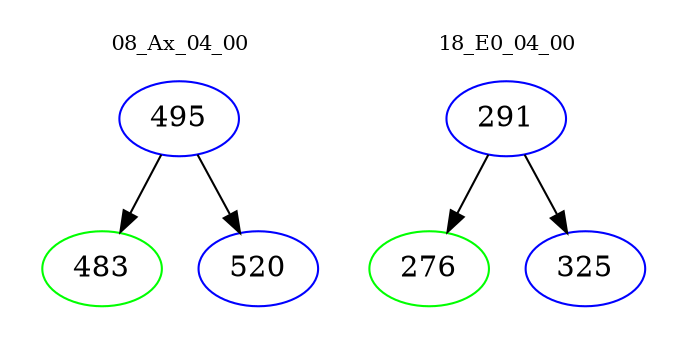 digraph{
subgraph cluster_0 {
color = white
label = "08_Ax_04_00";
fontsize=10;
T0_495 [label="495", color="blue"]
T0_495 -> T0_483 [color="black"]
T0_483 [label="483", color="green"]
T0_495 -> T0_520 [color="black"]
T0_520 [label="520", color="blue"]
}
subgraph cluster_1 {
color = white
label = "18_E0_04_00";
fontsize=10;
T1_291 [label="291", color="blue"]
T1_291 -> T1_276 [color="black"]
T1_276 [label="276", color="green"]
T1_291 -> T1_325 [color="black"]
T1_325 [label="325", color="blue"]
}
}
